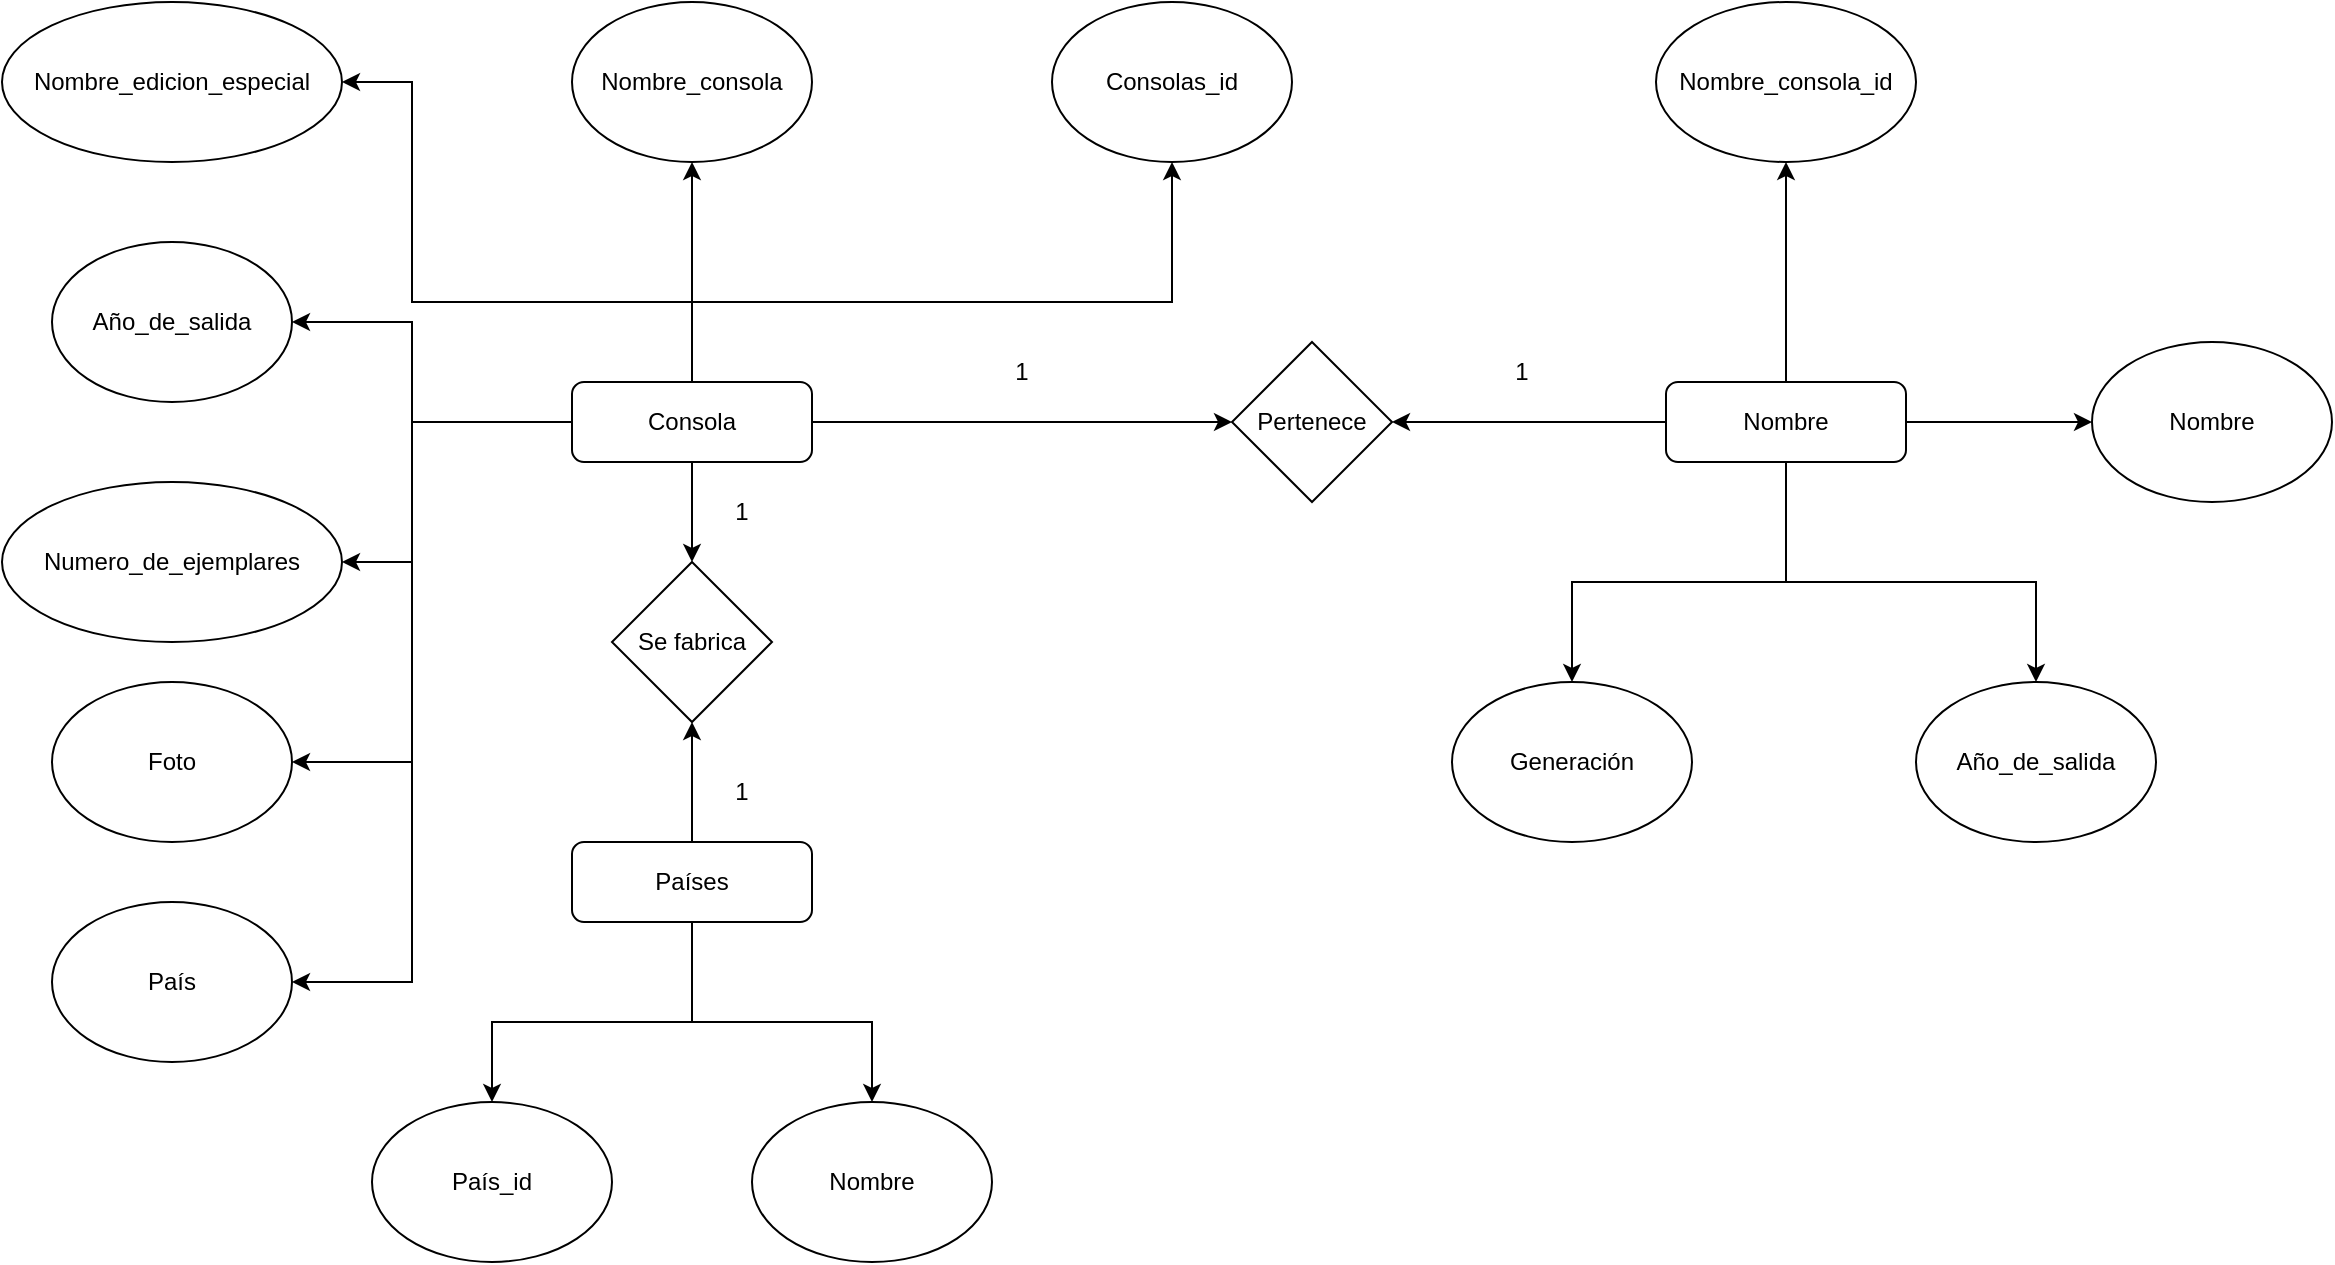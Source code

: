 <mxfile version="21.1.1" type="device">
  <diagram id="C5RBs43oDa-KdzZeNtuy" name="Page-1">
    <mxGraphModel dx="2327" dy="1916" grid="1" gridSize="10" guides="1" tooltips="1" connect="1" arrows="1" fold="1" page="1" pageScale="1" pageWidth="827" pageHeight="1169" math="0" shadow="0">
      <root>
        <mxCell id="WIyWlLk6GJQsqaUBKTNV-0" />
        <mxCell id="WIyWlLk6GJQsqaUBKTNV-1" parent="WIyWlLk6GJQsqaUBKTNV-0" />
        <mxCell id="WIyWlLk6GJQsqaUBKTNV-3" value="Consola" style="rounded=1;whiteSpace=wrap;html=1;fontSize=12;glass=0;strokeWidth=1;shadow=0;" parent="WIyWlLk6GJQsqaUBKTNV-1" vertex="1">
          <mxGeometry x="160" y="80" width="120" height="40" as="geometry" />
        </mxCell>
        <mxCell id="qpbXWG0Me9oRdcUcwnd7-0" value="Se fabrica" style="rhombus;whiteSpace=wrap;html=1;" parent="WIyWlLk6GJQsqaUBKTNV-1" vertex="1">
          <mxGeometry x="180" y="170" width="80" height="80" as="geometry" />
        </mxCell>
        <mxCell id="qpbXWG0Me9oRdcUcwnd7-1" value="Países" style="rounded=1;whiteSpace=wrap;html=1;fontSize=12;glass=0;strokeWidth=1;shadow=0;" parent="WIyWlLk6GJQsqaUBKTNV-1" vertex="1">
          <mxGeometry x="160" y="310" width="120" height="40" as="geometry" />
        </mxCell>
        <mxCell id="qpbXWG0Me9oRdcUcwnd7-2" value="" style="endArrow=classic;html=1;rounded=0;exitX=0.5;exitY=0;exitDx=0;exitDy=0;entryX=0.5;entryY=1;entryDx=0;entryDy=0;" parent="WIyWlLk6GJQsqaUBKTNV-1" source="qpbXWG0Me9oRdcUcwnd7-1" target="qpbXWG0Me9oRdcUcwnd7-0" edge="1">
          <mxGeometry width="50" height="50" relative="1" as="geometry">
            <mxPoint x="290" y="290" as="sourcePoint" />
            <mxPoint x="340" y="240" as="targetPoint" />
          </mxGeometry>
        </mxCell>
        <mxCell id="qpbXWG0Me9oRdcUcwnd7-3" value="" style="endArrow=classic;html=1;rounded=0;exitX=0.5;exitY=1;exitDx=0;exitDy=0;" parent="WIyWlLk6GJQsqaUBKTNV-1" source="WIyWlLk6GJQsqaUBKTNV-3" target="qpbXWG0Me9oRdcUcwnd7-0" edge="1">
          <mxGeometry width="50" height="50" relative="1" as="geometry">
            <mxPoint x="360" y="250" as="sourcePoint" />
            <mxPoint x="410" y="200" as="targetPoint" />
          </mxGeometry>
        </mxCell>
        <mxCell id="qpbXWG0Me9oRdcUcwnd7-4" value="1" style="rounded=0;whiteSpace=wrap;html=1;strokeColor=none;" parent="WIyWlLk6GJQsqaUBKTNV-1" vertex="1">
          <mxGeometry x="240" y="130" width="10" height="30" as="geometry" />
        </mxCell>
        <mxCell id="qpbXWG0Me9oRdcUcwnd7-5" value="1" style="rounded=0;whiteSpace=wrap;html=1;strokeColor=none;" parent="WIyWlLk6GJQsqaUBKTNV-1" vertex="1">
          <mxGeometry x="240" y="270" width="10" height="30" as="geometry" />
        </mxCell>
        <mxCell id="qpbXWG0Me9oRdcUcwnd7-8" value="País_id" style="ellipse;whiteSpace=wrap;html=1;" parent="WIyWlLk6GJQsqaUBKTNV-1" vertex="1">
          <mxGeometry x="60" y="440" width="120" height="80" as="geometry" />
        </mxCell>
        <mxCell id="qpbXWG0Me9oRdcUcwnd7-9" value="Nombre" style="ellipse;whiteSpace=wrap;html=1;" parent="WIyWlLk6GJQsqaUBKTNV-1" vertex="1">
          <mxGeometry x="250" y="440" width="120" height="80" as="geometry" />
        </mxCell>
        <mxCell id="qpbXWG0Me9oRdcUcwnd7-10" value="" style="endArrow=classic;html=1;rounded=0;exitX=0.5;exitY=1;exitDx=0;exitDy=0;entryX=0.5;entryY=0;entryDx=0;entryDy=0;" parent="WIyWlLk6GJQsqaUBKTNV-1" source="qpbXWG0Me9oRdcUcwnd7-1" target="qpbXWG0Me9oRdcUcwnd7-8" edge="1">
          <mxGeometry width="50" height="50" relative="1" as="geometry">
            <mxPoint x="350" y="390" as="sourcePoint" />
            <mxPoint x="400" y="340" as="targetPoint" />
            <Array as="points">
              <mxPoint x="220" y="400" />
              <mxPoint x="120" y="400" />
            </Array>
          </mxGeometry>
        </mxCell>
        <mxCell id="qpbXWG0Me9oRdcUcwnd7-12" value="" style="endArrow=classic;html=1;rounded=0;exitX=0.5;exitY=1;exitDx=0;exitDy=0;entryX=0.5;entryY=0;entryDx=0;entryDy=0;" parent="WIyWlLk6GJQsqaUBKTNV-1" source="qpbXWG0Me9oRdcUcwnd7-1" target="qpbXWG0Me9oRdcUcwnd7-9" edge="1">
          <mxGeometry width="50" height="50" relative="1" as="geometry">
            <mxPoint x="280" y="440" as="sourcePoint" />
            <mxPoint x="330" y="390" as="targetPoint" />
            <Array as="points">
              <mxPoint x="220" y="400" />
              <mxPoint x="310" y="400" />
            </Array>
          </mxGeometry>
        </mxCell>
        <mxCell id="qpbXWG0Me9oRdcUcwnd7-13" value="Consolas_id" style="ellipse;whiteSpace=wrap;html=1;" parent="WIyWlLk6GJQsqaUBKTNV-1" vertex="1">
          <mxGeometry x="400" y="-110" width="120" height="80" as="geometry" />
        </mxCell>
        <mxCell id="qpbXWG0Me9oRdcUcwnd7-14" value="Nombre_consola" style="ellipse;whiteSpace=wrap;html=1;" parent="WIyWlLk6GJQsqaUBKTNV-1" vertex="1">
          <mxGeometry x="160" y="-110" width="120" height="80" as="geometry" />
        </mxCell>
        <mxCell id="qpbXWG0Me9oRdcUcwnd7-15" value="Nombre_edicion_especial" style="ellipse;whiteSpace=wrap;html=1;" parent="WIyWlLk6GJQsqaUBKTNV-1" vertex="1">
          <mxGeometry x="-125" y="-110" width="170" height="80" as="geometry" />
        </mxCell>
        <mxCell id="qpbXWG0Me9oRdcUcwnd7-16" value="Año_de_salida" style="ellipse;whiteSpace=wrap;html=1;" parent="WIyWlLk6GJQsqaUBKTNV-1" vertex="1">
          <mxGeometry x="-100" y="10" width="120" height="80" as="geometry" />
        </mxCell>
        <mxCell id="qpbXWG0Me9oRdcUcwnd7-17" value="Numero_de_ejemplares" style="ellipse;whiteSpace=wrap;html=1;" parent="WIyWlLk6GJQsqaUBKTNV-1" vertex="1">
          <mxGeometry x="-125" y="130" width="170" height="80" as="geometry" />
        </mxCell>
        <mxCell id="qpbXWG0Me9oRdcUcwnd7-18" value="Foto" style="ellipse;whiteSpace=wrap;html=1;" parent="WIyWlLk6GJQsqaUBKTNV-1" vertex="1">
          <mxGeometry x="-100" y="230" width="120" height="80" as="geometry" />
        </mxCell>
        <mxCell id="qpbXWG0Me9oRdcUcwnd7-19" value="País" style="ellipse;whiteSpace=wrap;html=1;" parent="WIyWlLk6GJQsqaUBKTNV-1" vertex="1">
          <mxGeometry x="-100" y="340" width="120" height="80" as="geometry" />
        </mxCell>
        <mxCell id="qpbXWG0Me9oRdcUcwnd7-20" value="" style="endArrow=classic;html=1;rounded=0;entryX=0.5;entryY=1;entryDx=0;entryDy=0;exitX=0.5;exitY=0;exitDx=0;exitDy=0;" parent="WIyWlLk6GJQsqaUBKTNV-1" source="WIyWlLk6GJQsqaUBKTNV-3" target="qpbXWG0Me9oRdcUcwnd7-14" edge="1">
          <mxGeometry width="50" height="50" relative="1" as="geometry">
            <mxPoint x="220" y="80" as="sourcePoint" />
            <mxPoint x="270" y="30" as="targetPoint" />
          </mxGeometry>
        </mxCell>
        <mxCell id="qpbXWG0Me9oRdcUcwnd7-21" value="" style="endArrow=classic;html=1;rounded=0;exitX=0.5;exitY=0;exitDx=0;exitDy=0;" parent="WIyWlLk6GJQsqaUBKTNV-1" source="WIyWlLk6GJQsqaUBKTNV-3" edge="1">
          <mxGeometry width="50" height="50" relative="1" as="geometry">
            <mxPoint x="220" y="40" as="sourcePoint" />
            <mxPoint x="460" y="-30" as="targetPoint" />
            <Array as="points">
              <mxPoint x="220" y="40" />
              <mxPoint x="460" y="40" />
            </Array>
          </mxGeometry>
        </mxCell>
        <mxCell id="qpbXWG0Me9oRdcUcwnd7-22" value="" style="endArrow=classic;html=1;rounded=0;entryX=1;entryY=0.5;entryDx=0;entryDy=0;exitX=0.5;exitY=0;exitDx=0;exitDy=0;" parent="WIyWlLk6GJQsqaUBKTNV-1" source="WIyWlLk6GJQsqaUBKTNV-3" target="qpbXWG0Me9oRdcUcwnd7-15" edge="1">
          <mxGeometry width="50" height="50" relative="1" as="geometry">
            <mxPoint x="220" y="40" as="sourcePoint" />
            <mxPoint x="70" y="-10" as="targetPoint" />
            <Array as="points">
              <mxPoint x="220" y="40" />
              <mxPoint x="80" y="40" />
              <mxPoint x="80" y="-70" />
            </Array>
          </mxGeometry>
        </mxCell>
        <mxCell id="qpbXWG0Me9oRdcUcwnd7-23" value="" style="endArrow=classic;html=1;rounded=0;entryX=1;entryY=0.5;entryDx=0;entryDy=0;exitX=0;exitY=0.5;exitDx=0;exitDy=0;" parent="WIyWlLk6GJQsqaUBKTNV-1" source="WIyWlLk6GJQsqaUBKTNV-3" target="qpbXWG0Me9oRdcUcwnd7-16" edge="1">
          <mxGeometry width="50" height="50" relative="1" as="geometry">
            <mxPoint x="80" y="130" as="sourcePoint" />
            <mxPoint x="130" y="80" as="targetPoint" />
            <Array as="points">
              <mxPoint x="80" y="100" />
              <mxPoint x="80" y="50" />
            </Array>
          </mxGeometry>
        </mxCell>
        <mxCell id="qpbXWG0Me9oRdcUcwnd7-24" value="" style="endArrow=classic;html=1;rounded=0;entryX=1;entryY=0.5;entryDx=0;entryDy=0;exitX=0;exitY=0.5;exitDx=0;exitDy=0;" parent="WIyWlLk6GJQsqaUBKTNV-1" source="WIyWlLk6GJQsqaUBKTNV-3" target="qpbXWG0Me9oRdcUcwnd7-17" edge="1">
          <mxGeometry width="50" height="50" relative="1" as="geometry">
            <mxPoint x="60" y="230" as="sourcePoint" />
            <mxPoint x="110" y="180" as="targetPoint" />
            <Array as="points">
              <mxPoint x="80" y="100" />
              <mxPoint x="80" y="170" />
            </Array>
          </mxGeometry>
        </mxCell>
        <mxCell id="qpbXWG0Me9oRdcUcwnd7-25" value="" style="endArrow=classic;html=1;rounded=0;entryX=1;entryY=0.5;entryDx=0;entryDy=0;exitX=0;exitY=0.5;exitDx=0;exitDy=0;" parent="WIyWlLk6GJQsqaUBKTNV-1" source="WIyWlLk6GJQsqaUBKTNV-3" target="qpbXWG0Me9oRdcUcwnd7-18" edge="1">
          <mxGeometry width="50" height="50" relative="1" as="geometry">
            <mxPoint x="100" y="320" as="sourcePoint" />
            <mxPoint x="150" y="270" as="targetPoint" />
            <Array as="points">
              <mxPoint x="80" y="100" />
              <mxPoint x="80" y="270" />
            </Array>
          </mxGeometry>
        </mxCell>
        <mxCell id="qpbXWG0Me9oRdcUcwnd7-26" value="" style="endArrow=classic;html=1;rounded=0;entryX=1;entryY=0.5;entryDx=0;entryDy=0;exitX=0;exitY=0.5;exitDx=0;exitDy=0;" parent="WIyWlLk6GJQsqaUBKTNV-1" source="WIyWlLk6GJQsqaUBKTNV-3" target="qpbXWG0Me9oRdcUcwnd7-19" edge="1">
          <mxGeometry width="50" height="50" relative="1" as="geometry">
            <mxPoint x="70" y="370" as="sourcePoint" />
            <mxPoint x="120" y="320" as="targetPoint" />
            <Array as="points">
              <mxPoint x="80" y="100" />
              <mxPoint x="80" y="380" />
            </Array>
          </mxGeometry>
        </mxCell>
        <mxCell id="qpbXWG0Me9oRdcUcwnd7-27" value="Pertenece" style="rhombus;whiteSpace=wrap;html=1;" parent="WIyWlLk6GJQsqaUBKTNV-1" vertex="1">
          <mxGeometry x="490" y="60" width="80" height="80" as="geometry" />
        </mxCell>
        <mxCell id="qpbXWG0Me9oRdcUcwnd7-28" value="Nombre" style="rounded=1;whiteSpace=wrap;html=1;fontSize=12;glass=0;strokeWidth=1;shadow=0;" parent="WIyWlLk6GJQsqaUBKTNV-1" vertex="1">
          <mxGeometry x="707" y="80" width="120" height="40" as="geometry" />
        </mxCell>
        <mxCell id="qpbXWG0Me9oRdcUcwnd7-29" value="" style="endArrow=classic;html=1;rounded=0;exitX=1;exitY=0.5;exitDx=0;exitDy=0;entryX=0;entryY=0.5;entryDx=0;entryDy=0;" parent="WIyWlLk6GJQsqaUBKTNV-1" source="WIyWlLk6GJQsqaUBKTNV-3" target="qpbXWG0Me9oRdcUcwnd7-27" edge="1">
          <mxGeometry width="50" height="50" relative="1" as="geometry">
            <mxPoint x="400" y="240" as="sourcePoint" />
            <mxPoint x="450" y="190" as="targetPoint" />
          </mxGeometry>
        </mxCell>
        <mxCell id="qpbXWG0Me9oRdcUcwnd7-30" value="" style="endArrow=classic;html=1;rounded=0;entryX=1;entryY=0.5;entryDx=0;entryDy=0;exitX=0;exitY=0.5;exitDx=0;exitDy=0;" parent="WIyWlLk6GJQsqaUBKTNV-1" source="qpbXWG0Me9oRdcUcwnd7-28" target="qpbXWG0Me9oRdcUcwnd7-27" edge="1">
          <mxGeometry width="50" height="50" relative="1" as="geometry">
            <mxPoint x="610" y="260" as="sourcePoint" />
            <mxPoint x="660" y="210" as="targetPoint" />
          </mxGeometry>
        </mxCell>
        <mxCell id="qpbXWG0Me9oRdcUcwnd7-32" value="Nombre_consola_id" style="ellipse;whiteSpace=wrap;html=1;" parent="WIyWlLk6GJQsqaUBKTNV-1" vertex="1">
          <mxGeometry x="702" y="-110" width="130" height="80" as="geometry" />
        </mxCell>
        <mxCell id="qpbXWG0Me9oRdcUcwnd7-33" value="" style="endArrow=classic;html=1;rounded=0;exitX=0.5;exitY=0;exitDx=0;exitDy=0;entryX=0.5;entryY=1;entryDx=0;entryDy=0;" parent="WIyWlLk6GJQsqaUBKTNV-1" source="qpbXWG0Me9oRdcUcwnd7-28" target="qpbXWG0Me9oRdcUcwnd7-32" edge="1">
          <mxGeometry width="50" height="50" relative="1" as="geometry">
            <mxPoint x="800" y="90" as="sourcePoint" />
            <mxPoint x="850" y="40" as="targetPoint" />
          </mxGeometry>
        </mxCell>
        <mxCell id="qpbXWG0Me9oRdcUcwnd7-34" value="Nombre" style="ellipse;whiteSpace=wrap;html=1;" parent="WIyWlLk6GJQsqaUBKTNV-1" vertex="1">
          <mxGeometry x="920" y="60" width="120" height="80" as="geometry" />
        </mxCell>
        <mxCell id="qpbXWG0Me9oRdcUcwnd7-35" value="" style="endArrow=classic;html=1;rounded=0;exitX=1;exitY=0.5;exitDx=0;exitDy=0;entryX=0;entryY=0.5;entryDx=0;entryDy=0;" parent="WIyWlLk6GJQsqaUBKTNV-1" source="qpbXWG0Me9oRdcUcwnd7-28" target="qpbXWG0Me9oRdcUcwnd7-34" edge="1">
          <mxGeometry width="50" height="50" relative="1" as="geometry">
            <mxPoint x="860" y="200" as="sourcePoint" />
            <mxPoint x="910" y="150" as="targetPoint" />
          </mxGeometry>
        </mxCell>
        <mxCell id="qpbXWG0Me9oRdcUcwnd7-36" value="Generación" style="ellipse;whiteSpace=wrap;html=1;" parent="WIyWlLk6GJQsqaUBKTNV-1" vertex="1">
          <mxGeometry x="600" y="230" width="120" height="80" as="geometry" />
        </mxCell>
        <mxCell id="qpbXWG0Me9oRdcUcwnd7-37" value="" style="endArrow=classic;html=1;rounded=0;exitX=0.5;exitY=1;exitDx=0;exitDy=0;entryX=0.5;entryY=0;entryDx=0;entryDy=0;" parent="WIyWlLk6GJQsqaUBKTNV-1" source="qpbXWG0Me9oRdcUcwnd7-28" target="qpbXWG0Me9oRdcUcwnd7-36" edge="1">
          <mxGeometry width="50" height="50" relative="1" as="geometry">
            <mxPoint x="920" y="210" as="sourcePoint" />
            <mxPoint x="970" y="160" as="targetPoint" />
            <Array as="points">
              <mxPoint x="767" y="180" />
              <mxPoint x="660" y="180" />
            </Array>
          </mxGeometry>
        </mxCell>
        <mxCell id="qpbXWG0Me9oRdcUcwnd7-38" value="1" style="rounded=0;whiteSpace=wrap;html=1;strokeColor=none;" parent="WIyWlLk6GJQsqaUBKTNV-1" vertex="1">
          <mxGeometry x="380" y="60" width="10" height="30" as="geometry" />
        </mxCell>
        <mxCell id="qpbXWG0Me9oRdcUcwnd7-39" value="1" style="rounded=0;whiteSpace=wrap;html=1;strokeColor=none;" parent="WIyWlLk6GJQsqaUBKTNV-1" vertex="1">
          <mxGeometry x="630" y="60" width="10" height="30" as="geometry" />
        </mxCell>
        <mxCell id="i1zYmDt0Ke905CJwU1dg-0" value="Año_de_salida" style="ellipse;whiteSpace=wrap;html=1;" vertex="1" parent="WIyWlLk6GJQsqaUBKTNV-1">
          <mxGeometry x="832" y="230" width="120" height="80" as="geometry" />
        </mxCell>
        <mxCell id="i1zYmDt0Ke905CJwU1dg-2" value="" style="endArrow=classic;html=1;rounded=0;exitX=0.5;exitY=1;exitDx=0;exitDy=0;entryX=0.5;entryY=0;entryDx=0;entryDy=0;" edge="1" parent="WIyWlLk6GJQsqaUBKTNV-1" source="qpbXWG0Me9oRdcUcwnd7-28" target="i1zYmDt0Ke905CJwU1dg-0">
          <mxGeometry width="50" height="50" relative="1" as="geometry">
            <mxPoint x="790" y="410" as="sourcePoint" />
            <mxPoint x="840" y="360" as="targetPoint" />
            <Array as="points">
              <mxPoint x="767" y="180" />
              <mxPoint x="892" y="180" />
            </Array>
          </mxGeometry>
        </mxCell>
      </root>
    </mxGraphModel>
  </diagram>
</mxfile>
